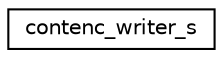 digraph "Graphical Class Hierarchy"
{
  edge [fontname="Helvetica",fontsize="10",labelfontname="Helvetica",labelfontsize="10"];
  node [fontname="Helvetica",fontsize="10",shape=record];
  rankdir="LR";
  Node0 [label="contenc_writer_s",height=0.2,width=0.4,color="black", fillcolor="white", style="filled",URL="$structcontenc__writer__s.html"];
}
